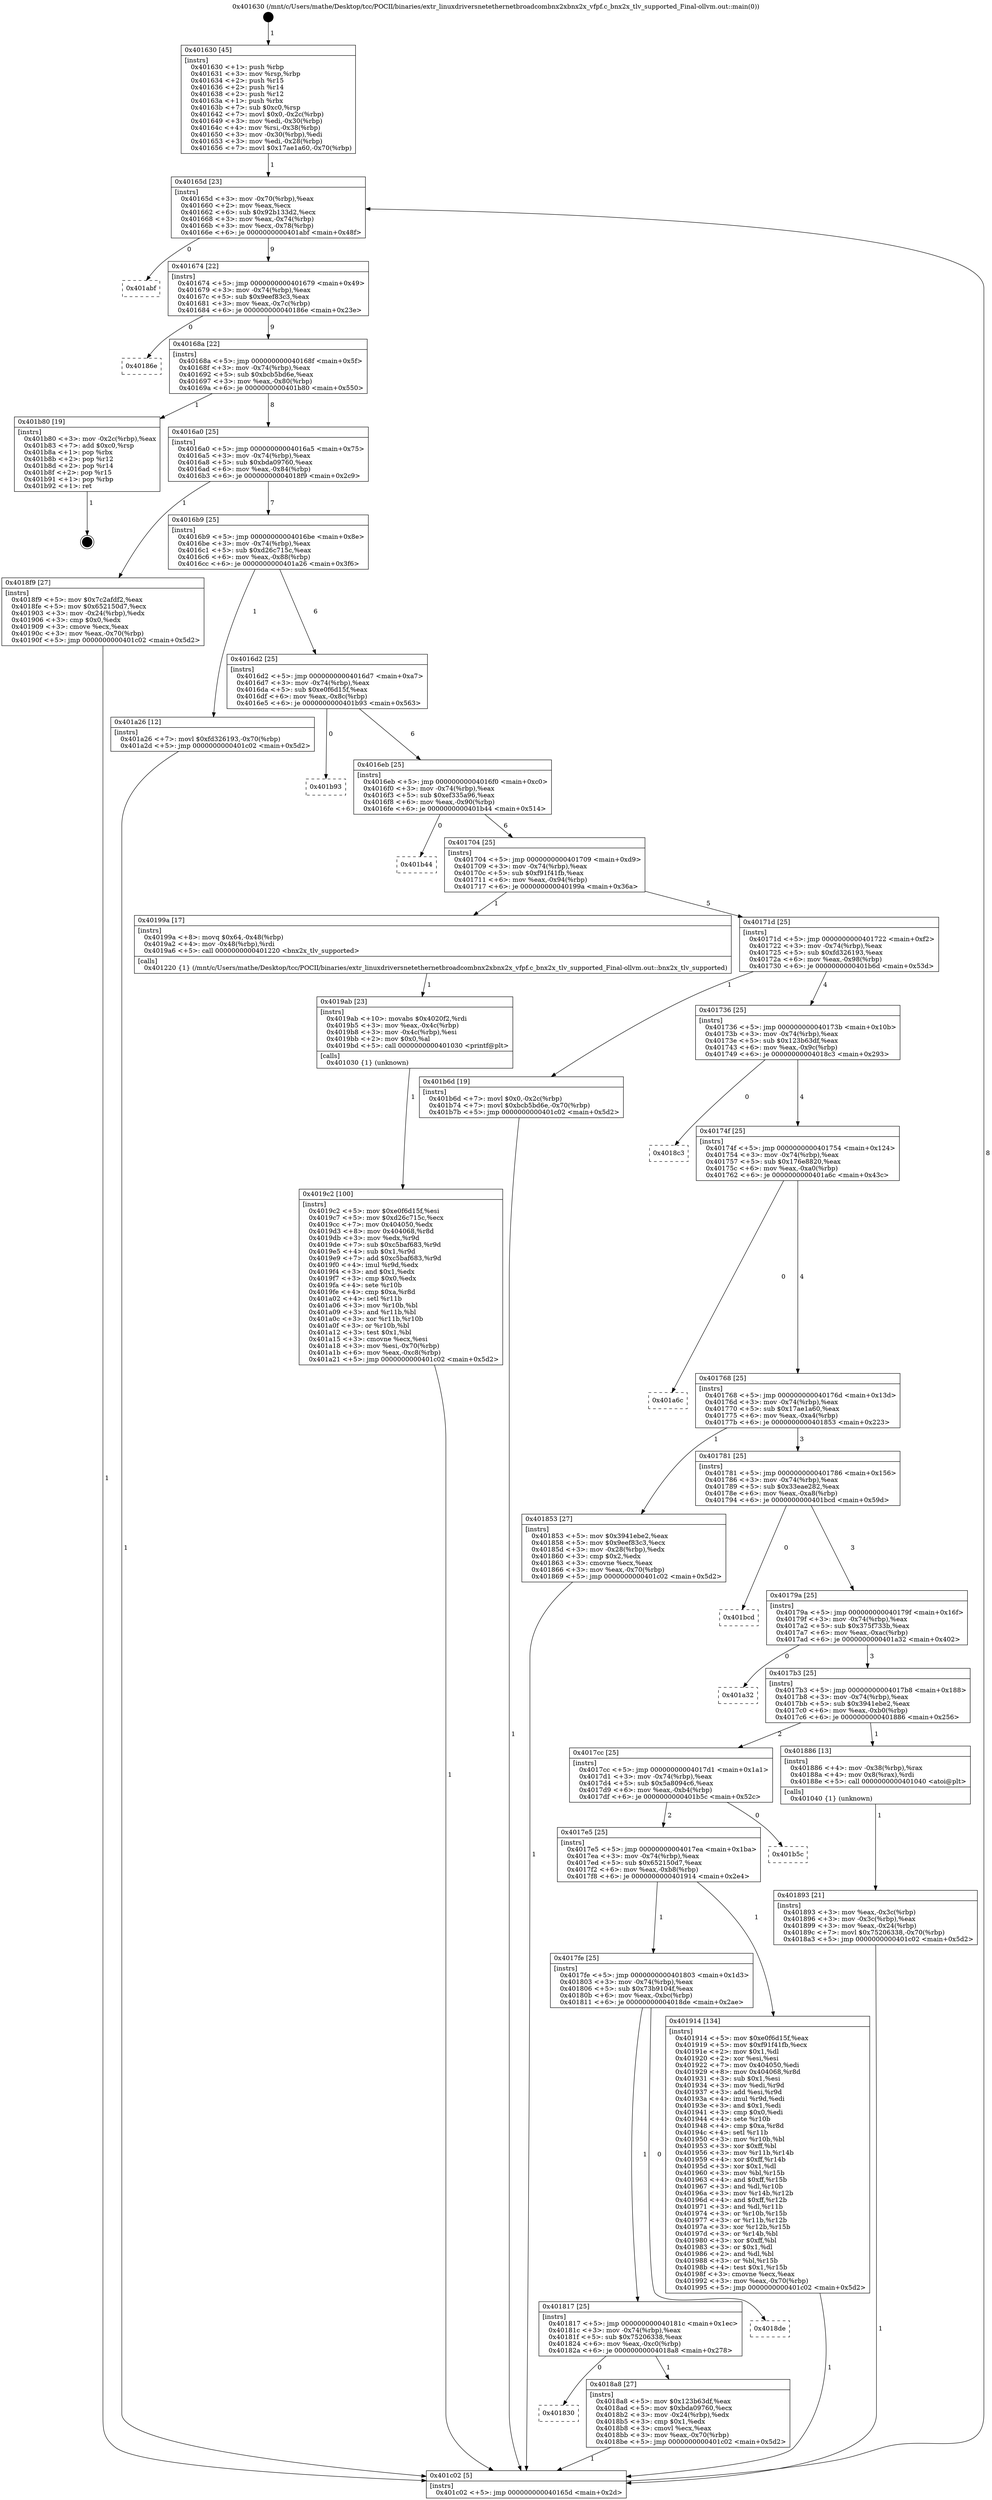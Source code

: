 digraph "0x401630" {
  label = "0x401630 (/mnt/c/Users/mathe/Desktop/tcc/POCII/binaries/extr_linuxdriversnetethernetbroadcombnx2xbnx2x_vfpf.c_bnx2x_tlv_supported_Final-ollvm.out::main(0))"
  labelloc = "t"
  node[shape=record]

  Entry [label="",width=0.3,height=0.3,shape=circle,fillcolor=black,style=filled]
  "0x40165d" [label="{
     0x40165d [23]\l
     | [instrs]\l
     &nbsp;&nbsp;0x40165d \<+3\>: mov -0x70(%rbp),%eax\l
     &nbsp;&nbsp;0x401660 \<+2\>: mov %eax,%ecx\l
     &nbsp;&nbsp;0x401662 \<+6\>: sub $0x92b133d2,%ecx\l
     &nbsp;&nbsp;0x401668 \<+3\>: mov %eax,-0x74(%rbp)\l
     &nbsp;&nbsp;0x40166b \<+3\>: mov %ecx,-0x78(%rbp)\l
     &nbsp;&nbsp;0x40166e \<+6\>: je 0000000000401abf \<main+0x48f\>\l
  }"]
  "0x401abf" [label="{
     0x401abf\l
  }", style=dashed]
  "0x401674" [label="{
     0x401674 [22]\l
     | [instrs]\l
     &nbsp;&nbsp;0x401674 \<+5\>: jmp 0000000000401679 \<main+0x49\>\l
     &nbsp;&nbsp;0x401679 \<+3\>: mov -0x74(%rbp),%eax\l
     &nbsp;&nbsp;0x40167c \<+5\>: sub $0x9eef83c3,%eax\l
     &nbsp;&nbsp;0x401681 \<+3\>: mov %eax,-0x7c(%rbp)\l
     &nbsp;&nbsp;0x401684 \<+6\>: je 000000000040186e \<main+0x23e\>\l
  }"]
  Exit [label="",width=0.3,height=0.3,shape=circle,fillcolor=black,style=filled,peripheries=2]
  "0x40186e" [label="{
     0x40186e\l
  }", style=dashed]
  "0x40168a" [label="{
     0x40168a [22]\l
     | [instrs]\l
     &nbsp;&nbsp;0x40168a \<+5\>: jmp 000000000040168f \<main+0x5f\>\l
     &nbsp;&nbsp;0x40168f \<+3\>: mov -0x74(%rbp),%eax\l
     &nbsp;&nbsp;0x401692 \<+5\>: sub $0xbcb5bd6e,%eax\l
     &nbsp;&nbsp;0x401697 \<+3\>: mov %eax,-0x80(%rbp)\l
     &nbsp;&nbsp;0x40169a \<+6\>: je 0000000000401b80 \<main+0x550\>\l
  }"]
  "0x4019c2" [label="{
     0x4019c2 [100]\l
     | [instrs]\l
     &nbsp;&nbsp;0x4019c2 \<+5\>: mov $0xe0f6d15f,%esi\l
     &nbsp;&nbsp;0x4019c7 \<+5\>: mov $0xd26c715c,%ecx\l
     &nbsp;&nbsp;0x4019cc \<+7\>: mov 0x404050,%edx\l
     &nbsp;&nbsp;0x4019d3 \<+8\>: mov 0x404068,%r8d\l
     &nbsp;&nbsp;0x4019db \<+3\>: mov %edx,%r9d\l
     &nbsp;&nbsp;0x4019de \<+7\>: sub $0xc5baf683,%r9d\l
     &nbsp;&nbsp;0x4019e5 \<+4\>: sub $0x1,%r9d\l
     &nbsp;&nbsp;0x4019e9 \<+7\>: add $0xc5baf683,%r9d\l
     &nbsp;&nbsp;0x4019f0 \<+4\>: imul %r9d,%edx\l
     &nbsp;&nbsp;0x4019f4 \<+3\>: and $0x1,%edx\l
     &nbsp;&nbsp;0x4019f7 \<+3\>: cmp $0x0,%edx\l
     &nbsp;&nbsp;0x4019fa \<+4\>: sete %r10b\l
     &nbsp;&nbsp;0x4019fe \<+4\>: cmp $0xa,%r8d\l
     &nbsp;&nbsp;0x401a02 \<+4\>: setl %r11b\l
     &nbsp;&nbsp;0x401a06 \<+3\>: mov %r10b,%bl\l
     &nbsp;&nbsp;0x401a09 \<+3\>: and %r11b,%bl\l
     &nbsp;&nbsp;0x401a0c \<+3\>: xor %r11b,%r10b\l
     &nbsp;&nbsp;0x401a0f \<+3\>: or %r10b,%bl\l
     &nbsp;&nbsp;0x401a12 \<+3\>: test $0x1,%bl\l
     &nbsp;&nbsp;0x401a15 \<+3\>: cmovne %ecx,%esi\l
     &nbsp;&nbsp;0x401a18 \<+3\>: mov %esi,-0x70(%rbp)\l
     &nbsp;&nbsp;0x401a1b \<+6\>: mov %eax,-0xc8(%rbp)\l
     &nbsp;&nbsp;0x401a21 \<+5\>: jmp 0000000000401c02 \<main+0x5d2\>\l
  }"]
  "0x401b80" [label="{
     0x401b80 [19]\l
     | [instrs]\l
     &nbsp;&nbsp;0x401b80 \<+3\>: mov -0x2c(%rbp),%eax\l
     &nbsp;&nbsp;0x401b83 \<+7\>: add $0xc0,%rsp\l
     &nbsp;&nbsp;0x401b8a \<+1\>: pop %rbx\l
     &nbsp;&nbsp;0x401b8b \<+2\>: pop %r12\l
     &nbsp;&nbsp;0x401b8d \<+2\>: pop %r14\l
     &nbsp;&nbsp;0x401b8f \<+2\>: pop %r15\l
     &nbsp;&nbsp;0x401b91 \<+1\>: pop %rbp\l
     &nbsp;&nbsp;0x401b92 \<+1\>: ret\l
  }"]
  "0x4016a0" [label="{
     0x4016a0 [25]\l
     | [instrs]\l
     &nbsp;&nbsp;0x4016a0 \<+5\>: jmp 00000000004016a5 \<main+0x75\>\l
     &nbsp;&nbsp;0x4016a5 \<+3\>: mov -0x74(%rbp),%eax\l
     &nbsp;&nbsp;0x4016a8 \<+5\>: sub $0xbda09760,%eax\l
     &nbsp;&nbsp;0x4016ad \<+6\>: mov %eax,-0x84(%rbp)\l
     &nbsp;&nbsp;0x4016b3 \<+6\>: je 00000000004018f9 \<main+0x2c9\>\l
  }"]
  "0x4019ab" [label="{
     0x4019ab [23]\l
     | [instrs]\l
     &nbsp;&nbsp;0x4019ab \<+10\>: movabs $0x4020f2,%rdi\l
     &nbsp;&nbsp;0x4019b5 \<+3\>: mov %eax,-0x4c(%rbp)\l
     &nbsp;&nbsp;0x4019b8 \<+3\>: mov -0x4c(%rbp),%esi\l
     &nbsp;&nbsp;0x4019bb \<+2\>: mov $0x0,%al\l
     &nbsp;&nbsp;0x4019bd \<+5\>: call 0000000000401030 \<printf@plt\>\l
     | [calls]\l
     &nbsp;&nbsp;0x401030 \{1\} (unknown)\l
  }"]
  "0x4018f9" [label="{
     0x4018f9 [27]\l
     | [instrs]\l
     &nbsp;&nbsp;0x4018f9 \<+5\>: mov $0x7c2afdf2,%eax\l
     &nbsp;&nbsp;0x4018fe \<+5\>: mov $0x652150d7,%ecx\l
     &nbsp;&nbsp;0x401903 \<+3\>: mov -0x24(%rbp),%edx\l
     &nbsp;&nbsp;0x401906 \<+3\>: cmp $0x0,%edx\l
     &nbsp;&nbsp;0x401909 \<+3\>: cmove %ecx,%eax\l
     &nbsp;&nbsp;0x40190c \<+3\>: mov %eax,-0x70(%rbp)\l
     &nbsp;&nbsp;0x40190f \<+5\>: jmp 0000000000401c02 \<main+0x5d2\>\l
  }"]
  "0x4016b9" [label="{
     0x4016b9 [25]\l
     | [instrs]\l
     &nbsp;&nbsp;0x4016b9 \<+5\>: jmp 00000000004016be \<main+0x8e\>\l
     &nbsp;&nbsp;0x4016be \<+3\>: mov -0x74(%rbp),%eax\l
     &nbsp;&nbsp;0x4016c1 \<+5\>: sub $0xd26c715c,%eax\l
     &nbsp;&nbsp;0x4016c6 \<+6\>: mov %eax,-0x88(%rbp)\l
     &nbsp;&nbsp;0x4016cc \<+6\>: je 0000000000401a26 \<main+0x3f6\>\l
  }"]
  "0x401830" [label="{
     0x401830\l
  }", style=dashed]
  "0x401a26" [label="{
     0x401a26 [12]\l
     | [instrs]\l
     &nbsp;&nbsp;0x401a26 \<+7\>: movl $0xfd326193,-0x70(%rbp)\l
     &nbsp;&nbsp;0x401a2d \<+5\>: jmp 0000000000401c02 \<main+0x5d2\>\l
  }"]
  "0x4016d2" [label="{
     0x4016d2 [25]\l
     | [instrs]\l
     &nbsp;&nbsp;0x4016d2 \<+5\>: jmp 00000000004016d7 \<main+0xa7\>\l
     &nbsp;&nbsp;0x4016d7 \<+3\>: mov -0x74(%rbp),%eax\l
     &nbsp;&nbsp;0x4016da \<+5\>: sub $0xe0f6d15f,%eax\l
     &nbsp;&nbsp;0x4016df \<+6\>: mov %eax,-0x8c(%rbp)\l
     &nbsp;&nbsp;0x4016e5 \<+6\>: je 0000000000401b93 \<main+0x563\>\l
  }"]
  "0x4018a8" [label="{
     0x4018a8 [27]\l
     | [instrs]\l
     &nbsp;&nbsp;0x4018a8 \<+5\>: mov $0x123b63df,%eax\l
     &nbsp;&nbsp;0x4018ad \<+5\>: mov $0xbda09760,%ecx\l
     &nbsp;&nbsp;0x4018b2 \<+3\>: mov -0x24(%rbp),%edx\l
     &nbsp;&nbsp;0x4018b5 \<+3\>: cmp $0x1,%edx\l
     &nbsp;&nbsp;0x4018b8 \<+3\>: cmovl %ecx,%eax\l
     &nbsp;&nbsp;0x4018bb \<+3\>: mov %eax,-0x70(%rbp)\l
     &nbsp;&nbsp;0x4018be \<+5\>: jmp 0000000000401c02 \<main+0x5d2\>\l
  }"]
  "0x401b93" [label="{
     0x401b93\l
  }", style=dashed]
  "0x4016eb" [label="{
     0x4016eb [25]\l
     | [instrs]\l
     &nbsp;&nbsp;0x4016eb \<+5\>: jmp 00000000004016f0 \<main+0xc0\>\l
     &nbsp;&nbsp;0x4016f0 \<+3\>: mov -0x74(%rbp),%eax\l
     &nbsp;&nbsp;0x4016f3 \<+5\>: sub $0xef335a96,%eax\l
     &nbsp;&nbsp;0x4016f8 \<+6\>: mov %eax,-0x90(%rbp)\l
     &nbsp;&nbsp;0x4016fe \<+6\>: je 0000000000401b44 \<main+0x514\>\l
  }"]
  "0x401817" [label="{
     0x401817 [25]\l
     | [instrs]\l
     &nbsp;&nbsp;0x401817 \<+5\>: jmp 000000000040181c \<main+0x1ec\>\l
     &nbsp;&nbsp;0x40181c \<+3\>: mov -0x74(%rbp),%eax\l
     &nbsp;&nbsp;0x40181f \<+5\>: sub $0x75206338,%eax\l
     &nbsp;&nbsp;0x401824 \<+6\>: mov %eax,-0xc0(%rbp)\l
     &nbsp;&nbsp;0x40182a \<+6\>: je 00000000004018a8 \<main+0x278\>\l
  }"]
  "0x401b44" [label="{
     0x401b44\l
  }", style=dashed]
  "0x401704" [label="{
     0x401704 [25]\l
     | [instrs]\l
     &nbsp;&nbsp;0x401704 \<+5\>: jmp 0000000000401709 \<main+0xd9\>\l
     &nbsp;&nbsp;0x401709 \<+3\>: mov -0x74(%rbp),%eax\l
     &nbsp;&nbsp;0x40170c \<+5\>: sub $0xf91f41fb,%eax\l
     &nbsp;&nbsp;0x401711 \<+6\>: mov %eax,-0x94(%rbp)\l
     &nbsp;&nbsp;0x401717 \<+6\>: je 000000000040199a \<main+0x36a\>\l
  }"]
  "0x4018de" [label="{
     0x4018de\l
  }", style=dashed]
  "0x40199a" [label="{
     0x40199a [17]\l
     | [instrs]\l
     &nbsp;&nbsp;0x40199a \<+8\>: movq $0x64,-0x48(%rbp)\l
     &nbsp;&nbsp;0x4019a2 \<+4\>: mov -0x48(%rbp),%rdi\l
     &nbsp;&nbsp;0x4019a6 \<+5\>: call 0000000000401220 \<bnx2x_tlv_supported\>\l
     | [calls]\l
     &nbsp;&nbsp;0x401220 \{1\} (/mnt/c/Users/mathe/Desktop/tcc/POCII/binaries/extr_linuxdriversnetethernetbroadcombnx2xbnx2x_vfpf.c_bnx2x_tlv_supported_Final-ollvm.out::bnx2x_tlv_supported)\l
  }"]
  "0x40171d" [label="{
     0x40171d [25]\l
     | [instrs]\l
     &nbsp;&nbsp;0x40171d \<+5\>: jmp 0000000000401722 \<main+0xf2\>\l
     &nbsp;&nbsp;0x401722 \<+3\>: mov -0x74(%rbp),%eax\l
     &nbsp;&nbsp;0x401725 \<+5\>: sub $0xfd326193,%eax\l
     &nbsp;&nbsp;0x40172a \<+6\>: mov %eax,-0x98(%rbp)\l
     &nbsp;&nbsp;0x401730 \<+6\>: je 0000000000401b6d \<main+0x53d\>\l
  }"]
  "0x4017fe" [label="{
     0x4017fe [25]\l
     | [instrs]\l
     &nbsp;&nbsp;0x4017fe \<+5\>: jmp 0000000000401803 \<main+0x1d3\>\l
     &nbsp;&nbsp;0x401803 \<+3\>: mov -0x74(%rbp),%eax\l
     &nbsp;&nbsp;0x401806 \<+5\>: sub $0x73b9104f,%eax\l
     &nbsp;&nbsp;0x40180b \<+6\>: mov %eax,-0xbc(%rbp)\l
     &nbsp;&nbsp;0x401811 \<+6\>: je 00000000004018de \<main+0x2ae\>\l
  }"]
  "0x401b6d" [label="{
     0x401b6d [19]\l
     | [instrs]\l
     &nbsp;&nbsp;0x401b6d \<+7\>: movl $0x0,-0x2c(%rbp)\l
     &nbsp;&nbsp;0x401b74 \<+7\>: movl $0xbcb5bd6e,-0x70(%rbp)\l
     &nbsp;&nbsp;0x401b7b \<+5\>: jmp 0000000000401c02 \<main+0x5d2\>\l
  }"]
  "0x401736" [label="{
     0x401736 [25]\l
     | [instrs]\l
     &nbsp;&nbsp;0x401736 \<+5\>: jmp 000000000040173b \<main+0x10b\>\l
     &nbsp;&nbsp;0x40173b \<+3\>: mov -0x74(%rbp),%eax\l
     &nbsp;&nbsp;0x40173e \<+5\>: sub $0x123b63df,%eax\l
     &nbsp;&nbsp;0x401743 \<+6\>: mov %eax,-0x9c(%rbp)\l
     &nbsp;&nbsp;0x401749 \<+6\>: je 00000000004018c3 \<main+0x293\>\l
  }"]
  "0x401914" [label="{
     0x401914 [134]\l
     | [instrs]\l
     &nbsp;&nbsp;0x401914 \<+5\>: mov $0xe0f6d15f,%eax\l
     &nbsp;&nbsp;0x401919 \<+5\>: mov $0xf91f41fb,%ecx\l
     &nbsp;&nbsp;0x40191e \<+2\>: mov $0x1,%dl\l
     &nbsp;&nbsp;0x401920 \<+2\>: xor %esi,%esi\l
     &nbsp;&nbsp;0x401922 \<+7\>: mov 0x404050,%edi\l
     &nbsp;&nbsp;0x401929 \<+8\>: mov 0x404068,%r8d\l
     &nbsp;&nbsp;0x401931 \<+3\>: sub $0x1,%esi\l
     &nbsp;&nbsp;0x401934 \<+3\>: mov %edi,%r9d\l
     &nbsp;&nbsp;0x401937 \<+3\>: add %esi,%r9d\l
     &nbsp;&nbsp;0x40193a \<+4\>: imul %r9d,%edi\l
     &nbsp;&nbsp;0x40193e \<+3\>: and $0x1,%edi\l
     &nbsp;&nbsp;0x401941 \<+3\>: cmp $0x0,%edi\l
     &nbsp;&nbsp;0x401944 \<+4\>: sete %r10b\l
     &nbsp;&nbsp;0x401948 \<+4\>: cmp $0xa,%r8d\l
     &nbsp;&nbsp;0x40194c \<+4\>: setl %r11b\l
     &nbsp;&nbsp;0x401950 \<+3\>: mov %r10b,%bl\l
     &nbsp;&nbsp;0x401953 \<+3\>: xor $0xff,%bl\l
     &nbsp;&nbsp;0x401956 \<+3\>: mov %r11b,%r14b\l
     &nbsp;&nbsp;0x401959 \<+4\>: xor $0xff,%r14b\l
     &nbsp;&nbsp;0x40195d \<+3\>: xor $0x1,%dl\l
     &nbsp;&nbsp;0x401960 \<+3\>: mov %bl,%r15b\l
     &nbsp;&nbsp;0x401963 \<+4\>: and $0xff,%r15b\l
     &nbsp;&nbsp;0x401967 \<+3\>: and %dl,%r10b\l
     &nbsp;&nbsp;0x40196a \<+3\>: mov %r14b,%r12b\l
     &nbsp;&nbsp;0x40196d \<+4\>: and $0xff,%r12b\l
     &nbsp;&nbsp;0x401971 \<+3\>: and %dl,%r11b\l
     &nbsp;&nbsp;0x401974 \<+3\>: or %r10b,%r15b\l
     &nbsp;&nbsp;0x401977 \<+3\>: or %r11b,%r12b\l
     &nbsp;&nbsp;0x40197a \<+3\>: xor %r12b,%r15b\l
     &nbsp;&nbsp;0x40197d \<+3\>: or %r14b,%bl\l
     &nbsp;&nbsp;0x401980 \<+3\>: xor $0xff,%bl\l
     &nbsp;&nbsp;0x401983 \<+3\>: or $0x1,%dl\l
     &nbsp;&nbsp;0x401986 \<+2\>: and %dl,%bl\l
     &nbsp;&nbsp;0x401988 \<+3\>: or %bl,%r15b\l
     &nbsp;&nbsp;0x40198b \<+4\>: test $0x1,%r15b\l
     &nbsp;&nbsp;0x40198f \<+3\>: cmovne %ecx,%eax\l
     &nbsp;&nbsp;0x401992 \<+3\>: mov %eax,-0x70(%rbp)\l
     &nbsp;&nbsp;0x401995 \<+5\>: jmp 0000000000401c02 \<main+0x5d2\>\l
  }"]
  "0x4018c3" [label="{
     0x4018c3\l
  }", style=dashed]
  "0x40174f" [label="{
     0x40174f [25]\l
     | [instrs]\l
     &nbsp;&nbsp;0x40174f \<+5\>: jmp 0000000000401754 \<main+0x124\>\l
     &nbsp;&nbsp;0x401754 \<+3\>: mov -0x74(%rbp),%eax\l
     &nbsp;&nbsp;0x401757 \<+5\>: sub $0x176e8820,%eax\l
     &nbsp;&nbsp;0x40175c \<+6\>: mov %eax,-0xa0(%rbp)\l
     &nbsp;&nbsp;0x401762 \<+6\>: je 0000000000401a6c \<main+0x43c\>\l
  }"]
  "0x4017e5" [label="{
     0x4017e5 [25]\l
     | [instrs]\l
     &nbsp;&nbsp;0x4017e5 \<+5\>: jmp 00000000004017ea \<main+0x1ba\>\l
     &nbsp;&nbsp;0x4017ea \<+3\>: mov -0x74(%rbp),%eax\l
     &nbsp;&nbsp;0x4017ed \<+5\>: sub $0x652150d7,%eax\l
     &nbsp;&nbsp;0x4017f2 \<+6\>: mov %eax,-0xb8(%rbp)\l
     &nbsp;&nbsp;0x4017f8 \<+6\>: je 0000000000401914 \<main+0x2e4\>\l
  }"]
  "0x401a6c" [label="{
     0x401a6c\l
  }", style=dashed]
  "0x401768" [label="{
     0x401768 [25]\l
     | [instrs]\l
     &nbsp;&nbsp;0x401768 \<+5\>: jmp 000000000040176d \<main+0x13d\>\l
     &nbsp;&nbsp;0x40176d \<+3\>: mov -0x74(%rbp),%eax\l
     &nbsp;&nbsp;0x401770 \<+5\>: sub $0x17ae1a60,%eax\l
     &nbsp;&nbsp;0x401775 \<+6\>: mov %eax,-0xa4(%rbp)\l
     &nbsp;&nbsp;0x40177b \<+6\>: je 0000000000401853 \<main+0x223\>\l
  }"]
  "0x401b5c" [label="{
     0x401b5c\l
  }", style=dashed]
  "0x401853" [label="{
     0x401853 [27]\l
     | [instrs]\l
     &nbsp;&nbsp;0x401853 \<+5\>: mov $0x3941ebe2,%eax\l
     &nbsp;&nbsp;0x401858 \<+5\>: mov $0x9eef83c3,%ecx\l
     &nbsp;&nbsp;0x40185d \<+3\>: mov -0x28(%rbp),%edx\l
     &nbsp;&nbsp;0x401860 \<+3\>: cmp $0x2,%edx\l
     &nbsp;&nbsp;0x401863 \<+3\>: cmovne %ecx,%eax\l
     &nbsp;&nbsp;0x401866 \<+3\>: mov %eax,-0x70(%rbp)\l
     &nbsp;&nbsp;0x401869 \<+5\>: jmp 0000000000401c02 \<main+0x5d2\>\l
  }"]
  "0x401781" [label="{
     0x401781 [25]\l
     | [instrs]\l
     &nbsp;&nbsp;0x401781 \<+5\>: jmp 0000000000401786 \<main+0x156\>\l
     &nbsp;&nbsp;0x401786 \<+3\>: mov -0x74(%rbp),%eax\l
     &nbsp;&nbsp;0x401789 \<+5\>: sub $0x33eae282,%eax\l
     &nbsp;&nbsp;0x40178e \<+6\>: mov %eax,-0xa8(%rbp)\l
     &nbsp;&nbsp;0x401794 \<+6\>: je 0000000000401bcd \<main+0x59d\>\l
  }"]
  "0x401c02" [label="{
     0x401c02 [5]\l
     | [instrs]\l
     &nbsp;&nbsp;0x401c02 \<+5\>: jmp 000000000040165d \<main+0x2d\>\l
  }"]
  "0x401630" [label="{
     0x401630 [45]\l
     | [instrs]\l
     &nbsp;&nbsp;0x401630 \<+1\>: push %rbp\l
     &nbsp;&nbsp;0x401631 \<+3\>: mov %rsp,%rbp\l
     &nbsp;&nbsp;0x401634 \<+2\>: push %r15\l
     &nbsp;&nbsp;0x401636 \<+2\>: push %r14\l
     &nbsp;&nbsp;0x401638 \<+2\>: push %r12\l
     &nbsp;&nbsp;0x40163a \<+1\>: push %rbx\l
     &nbsp;&nbsp;0x40163b \<+7\>: sub $0xc0,%rsp\l
     &nbsp;&nbsp;0x401642 \<+7\>: movl $0x0,-0x2c(%rbp)\l
     &nbsp;&nbsp;0x401649 \<+3\>: mov %edi,-0x30(%rbp)\l
     &nbsp;&nbsp;0x40164c \<+4\>: mov %rsi,-0x38(%rbp)\l
     &nbsp;&nbsp;0x401650 \<+3\>: mov -0x30(%rbp),%edi\l
     &nbsp;&nbsp;0x401653 \<+3\>: mov %edi,-0x28(%rbp)\l
     &nbsp;&nbsp;0x401656 \<+7\>: movl $0x17ae1a60,-0x70(%rbp)\l
  }"]
  "0x401893" [label="{
     0x401893 [21]\l
     | [instrs]\l
     &nbsp;&nbsp;0x401893 \<+3\>: mov %eax,-0x3c(%rbp)\l
     &nbsp;&nbsp;0x401896 \<+3\>: mov -0x3c(%rbp),%eax\l
     &nbsp;&nbsp;0x401899 \<+3\>: mov %eax,-0x24(%rbp)\l
     &nbsp;&nbsp;0x40189c \<+7\>: movl $0x75206338,-0x70(%rbp)\l
     &nbsp;&nbsp;0x4018a3 \<+5\>: jmp 0000000000401c02 \<main+0x5d2\>\l
  }"]
  "0x401bcd" [label="{
     0x401bcd\l
  }", style=dashed]
  "0x40179a" [label="{
     0x40179a [25]\l
     | [instrs]\l
     &nbsp;&nbsp;0x40179a \<+5\>: jmp 000000000040179f \<main+0x16f\>\l
     &nbsp;&nbsp;0x40179f \<+3\>: mov -0x74(%rbp),%eax\l
     &nbsp;&nbsp;0x4017a2 \<+5\>: sub $0x375f733b,%eax\l
     &nbsp;&nbsp;0x4017a7 \<+6\>: mov %eax,-0xac(%rbp)\l
     &nbsp;&nbsp;0x4017ad \<+6\>: je 0000000000401a32 \<main+0x402\>\l
  }"]
  "0x4017cc" [label="{
     0x4017cc [25]\l
     | [instrs]\l
     &nbsp;&nbsp;0x4017cc \<+5\>: jmp 00000000004017d1 \<main+0x1a1\>\l
     &nbsp;&nbsp;0x4017d1 \<+3\>: mov -0x74(%rbp),%eax\l
     &nbsp;&nbsp;0x4017d4 \<+5\>: sub $0x5a8094c6,%eax\l
     &nbsp;&nbsp;0x4017d9 \<+6\>: mov %eax,-0xb4(%rbp)\l
     &nbsp;&nbsp;0x4017df \<+6\>: je 0000000000401b5c \<main+0x52c\>\l
  }"]
  "0x401a32" [label="{
     0x401a32\l
  }", style=dashed]
  "0x4017b3" [label="{
     0x4017b3 [25]\l
     | [instrs]\l
     &nbsp;&nbsp;0x4017b3 \<+5\>: jmp 00000000004017b8 \<main+0x188\>\l
     &nbsp;&nbsp;0x4017b8 \<+3\>: mov -0x74(%rbp),%eax\l
     &nbsp;&nbsp;0x4017bb \<+5\>: sub $0x3941ebe2,%eax\l
     &nbsp;&nbsp;0x4017c0 \<+6\>: mov %eax,-0xb0(%rbp)\l
     &nbsp;&nbsp;0x4017c6 \<+6\>: je 0000000000401886 \<main+0x256\>\l
  }"]
  "0x401886" [label="{
     0x401886 [13]\l
     | [instrs]\l
     &nbsp;&nbsp;0x401886 \<+4\>: mov -0x38(%rbp),%rax\l
     &nbsp;&nbsp;0x40188a \<+4\>: mov 0x8(%rax),%rdi\l
     &nbsp;&nbsp;0x40188e \<+5\>: call 0000000000401040 \<atoi@plt\>\l
     | [calls]\l
     &nbsp;&nbsp;0x401040 \{1\} (unknown)\l
  }"]
  Entry -> "0x401630" [label=" 1"]
  "0x40165d" -> "0x401abf" [label=" 0"]
  "0x40165d" -> "0x401674" [label=" 9"]
  "0x401b80" -> Exit [label=" 1"]
  "0x401674" -> "0x40186e" [label=" 0"]
  "0x401674" -> "0x40168a" [label=" 9"]
  "0x401b6d" -> "0x401c02" [label=" 1"]
  "0x40168a" -> "0x401b80" [label=" 1"]
  "0x40168a" -> "0x4016a0" [label=" 8"]
  "0x401a26" -> "0x401c02" [label=" 1"]
  "0x4016a0" -> "0x4018f9" [label=" 1"]
  "0x4016a0" -> "0x4016b9" [label=" 7"]
  "0x4019c2" -> "0x401c02" [label=" 1"]
  "0x4016b9" -> "0x401a26" [label=" 1"]
  "0x4016b9" -> "0x4016d2" [label=" 6"]
  "0x4019ab" -> "0x4019c2" [label=" 1"]
  "0x4016d2" -> "0x401b93" [label=" 0"]
  "0x4016d2" -> "0x4016eb" [label=" 6"]
  "0x40199a" -> "0x4019ab" [label=" 1"]
  "0x4016eb" -> "0x401b44" [label=" 0"]
  "0x4016eb" -> "0x401704" [label=" 6"]
  "0x4018f9" -> "0x401c02" [label=" 1"]
  "0x401704" -> "0x40199a" [label=" 1"]
  "0x401704" -> "0x40171d" [label=" 5"]
  "0x4018a8" -> "0x401c02" [label=" 1"]
  "0x40171d" -> "0x401b6d" [label=" 1"]
  "0x40171d" -> "0x401736" [label=" 4"]
  "0x401817" -> "0x4018a8" [label=" 1"]
  "0x401736" -> "0x4018c3" [label=" 0"]
  "0x401736" -> "0x40174f" [label=" 4"]
  "0x401914" -> "0x401c02" [label=" 1"]
  "0x40174f" -> "0x401a6c" [label=" 0"]
  "0x40174f" -> "0x401768" [label=" 4"]
  "0x4017fe" -> "0x4018de" [label=" 0"]
  "0x401768" -> "0x401853" [label=" 1"]
  "0x401768" -> "0x401781" [label=" 3"]
  "0x401853" -> "0x401c02" [label=" 1"]
  "0x401630" -> "0x40165d" [label=" 1"]
  "0x401c02" -> "0x40165d" [label=" 8"]
  "0x401817" -> "0x401830" [label=" 0"]
  "0x401781" -> "0x401bcd" [label=" 0"]
  "0x401781" -> "0x40179a" [label=" 3"]
  "0x4017e5" -> "0x401914" [label=" 1"]
  "0x40179a" -> "0x401a32" [label=" 0"]
  "0x40179a" -> "0x4017b3" [label=" 3"]
  "0x4017fe" -> "0x401817" [label=" 1"]
  "0x4017b3" -> "0x401886" [label=" 1"]
  "0x4017b3" -> "0x4017cc" [label=" 2"]
  "0x401886" -> "0x401893" [label=" 1"]
  "0x401893" -> "0x401c02" [label=" 1"]
  "0x4017e5" -> "0x4017fe" [label=" 1"]
  "0x4017cc" -> "0x401b5c" [label=" 0"]
  "0x4017cc" -> "0x4017e5" [label=" 2"]
}
